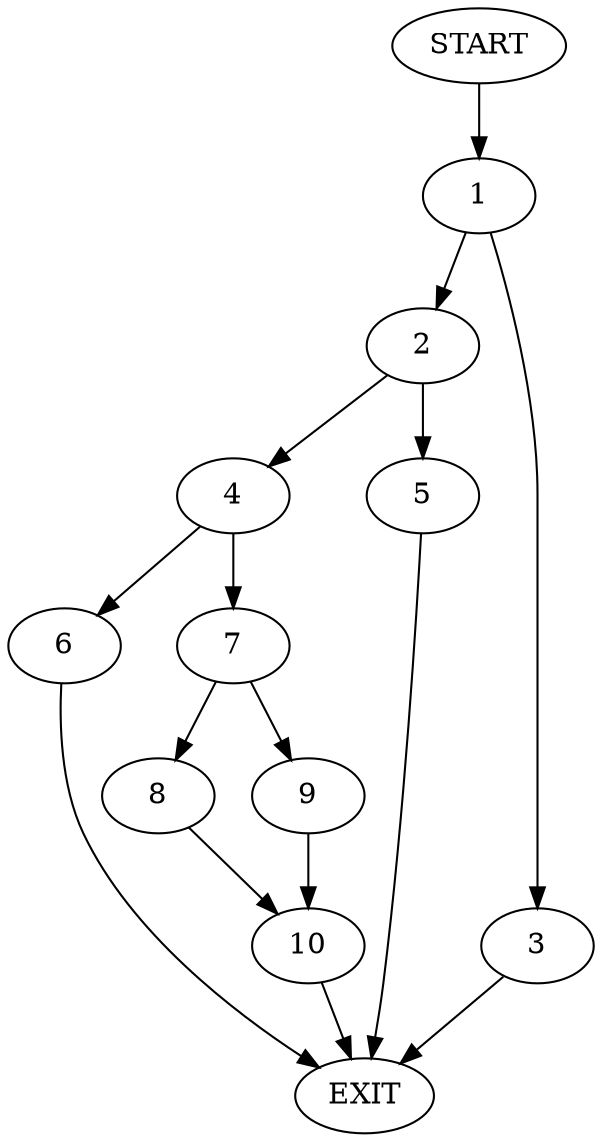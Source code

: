 digraph {
0 [label="START"]
11 [label="EXIT"]
0 -> 1
1 -> 2
1 -> 3
2 -> 4
2 -> 5
3 -> 11
4 -> 6
4 -> 7
5 -> 11
6 -> 11
7 -> 8
7 -> 9
8 -> 10
9 -> 10
10 -> 11
}
